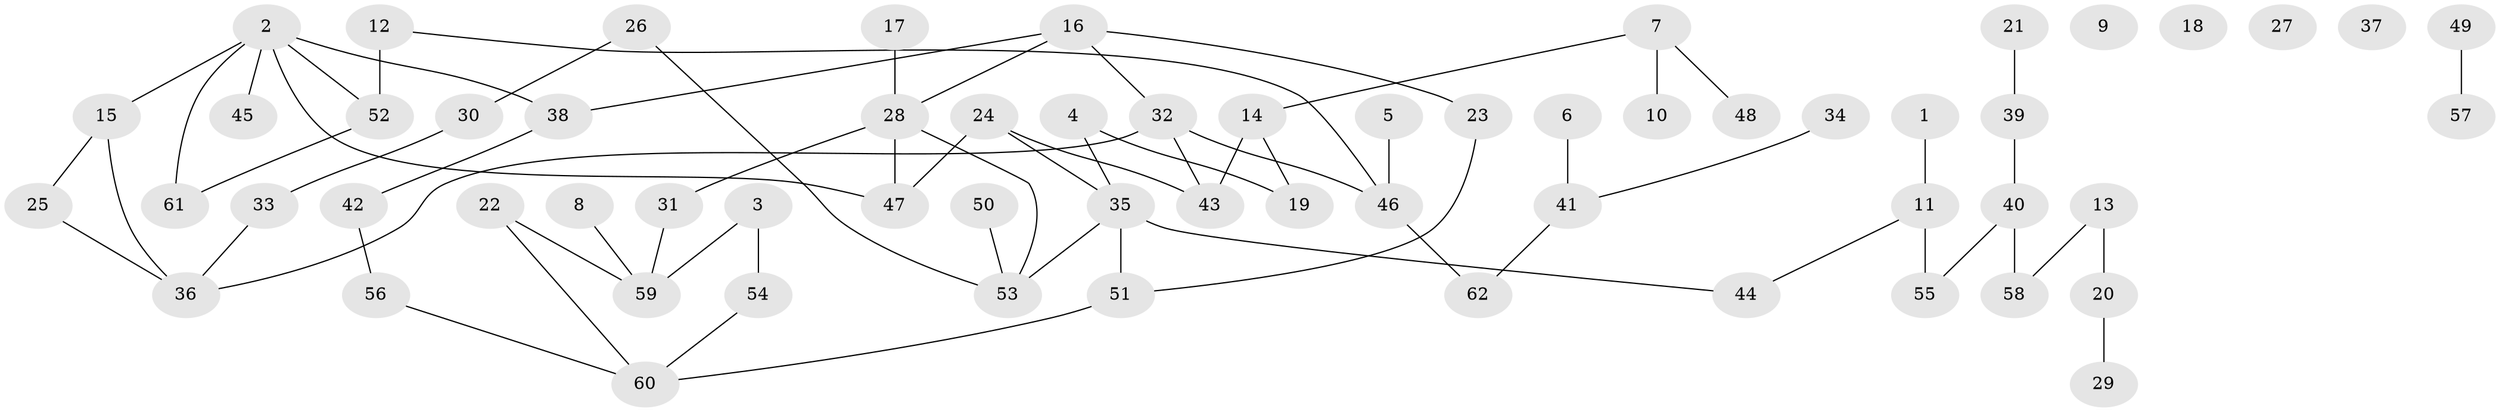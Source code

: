 // coarse degree distribution, {1: 0.2926829268292683, 6: 0.04878048780487805, 2: 0.24390243902439024, 0: 0.12195121951219512, 3: 0.0975609756097561, 4: 0.14634146341463414, 5: 0.024390243902439025, 7: 0.024390243902439025}
// Generated by graph-tools (version 1.1) at 2025/41/03/06/25 10:41:21]
// undirected, 62 vertices, 69 edges
graph export_dot {
graph [start="1"]
  node [color=gray90,style=filled];
  1;
  2;
  3;
  4;
  5;
  6;
  7;
  8;
  9;
  10;
  11;
  12;
  13;
  14;
  15;
  16;
  17;
  18;
  19;
  20;
  21;
  22;
  23;
  24;
  25;
  26;
  27;
  28;
  29;
  30;
  31;
  32;
  33;
  34;
  35;
  36;
  37;
  38;
  39;
  40;
  41;
  42;
  43;
  44;
  45;
  46;
  47;
  48;
  49;
  50;
  51;
  52;
  53;
  54;
  55;
  56;
  57;
  58;
  59;
  60;
  61;
  62;
  1 -- 11;
  2 -- 15;
  2 -- 38;
  2 -- 45;
  2 -- 47;
  2 -- 52;
  2 -- 61;
  3 -- 54;
  3 -- 59;
  4 -- 19;
  4 -- 35;
  5 -- 46;
  6 -- 41;
  7 -- 10;
  7 -- 14;
  7 -- 48;
  8 -- 59;
  11 -- 44;
  11 -- 55;
  12 -- 46;
  12 -- 52;
  13 -- 20;
  13 -- 58;
  14 -- 19;
  14 -- 43;
  15 -- 25;
  15 -- 36;
  16 -- 23;
  16 -- 28;
  16 -- 32;
  16 -- 38;
  17 -- 28;
  20 -- 29;
  21 -- 39;
  22 -- 59;
  22 -- 60;
  23 -- 51;
  24 -- 35;
  24 -- 43;
  24 -- 47;
  25 -- 36;
  26 -- 30;
  26 -- 53;
  28 -- 31;
  28 -- 47;
  28 -- 53;
  30 -- 33;
  31 -- 59;
  32 -- 36;
  32 -- 43;
  32 -- 46;
  33 -- 36;
  34 -- 41;
  35 -- 44;
  35 -- 51;
  35 -- 53;
  38 -- 42;
  39 -- 40;
  40 -- 55;
  40 -- 58;
  41 -- 62;
  42 -- 56;
  46 -- 62;
  49 -- 57;
  50 -- 53;
  51 -- 60;
  52 -- 61;
  54 -- 60;
  56 -- 60;
}
